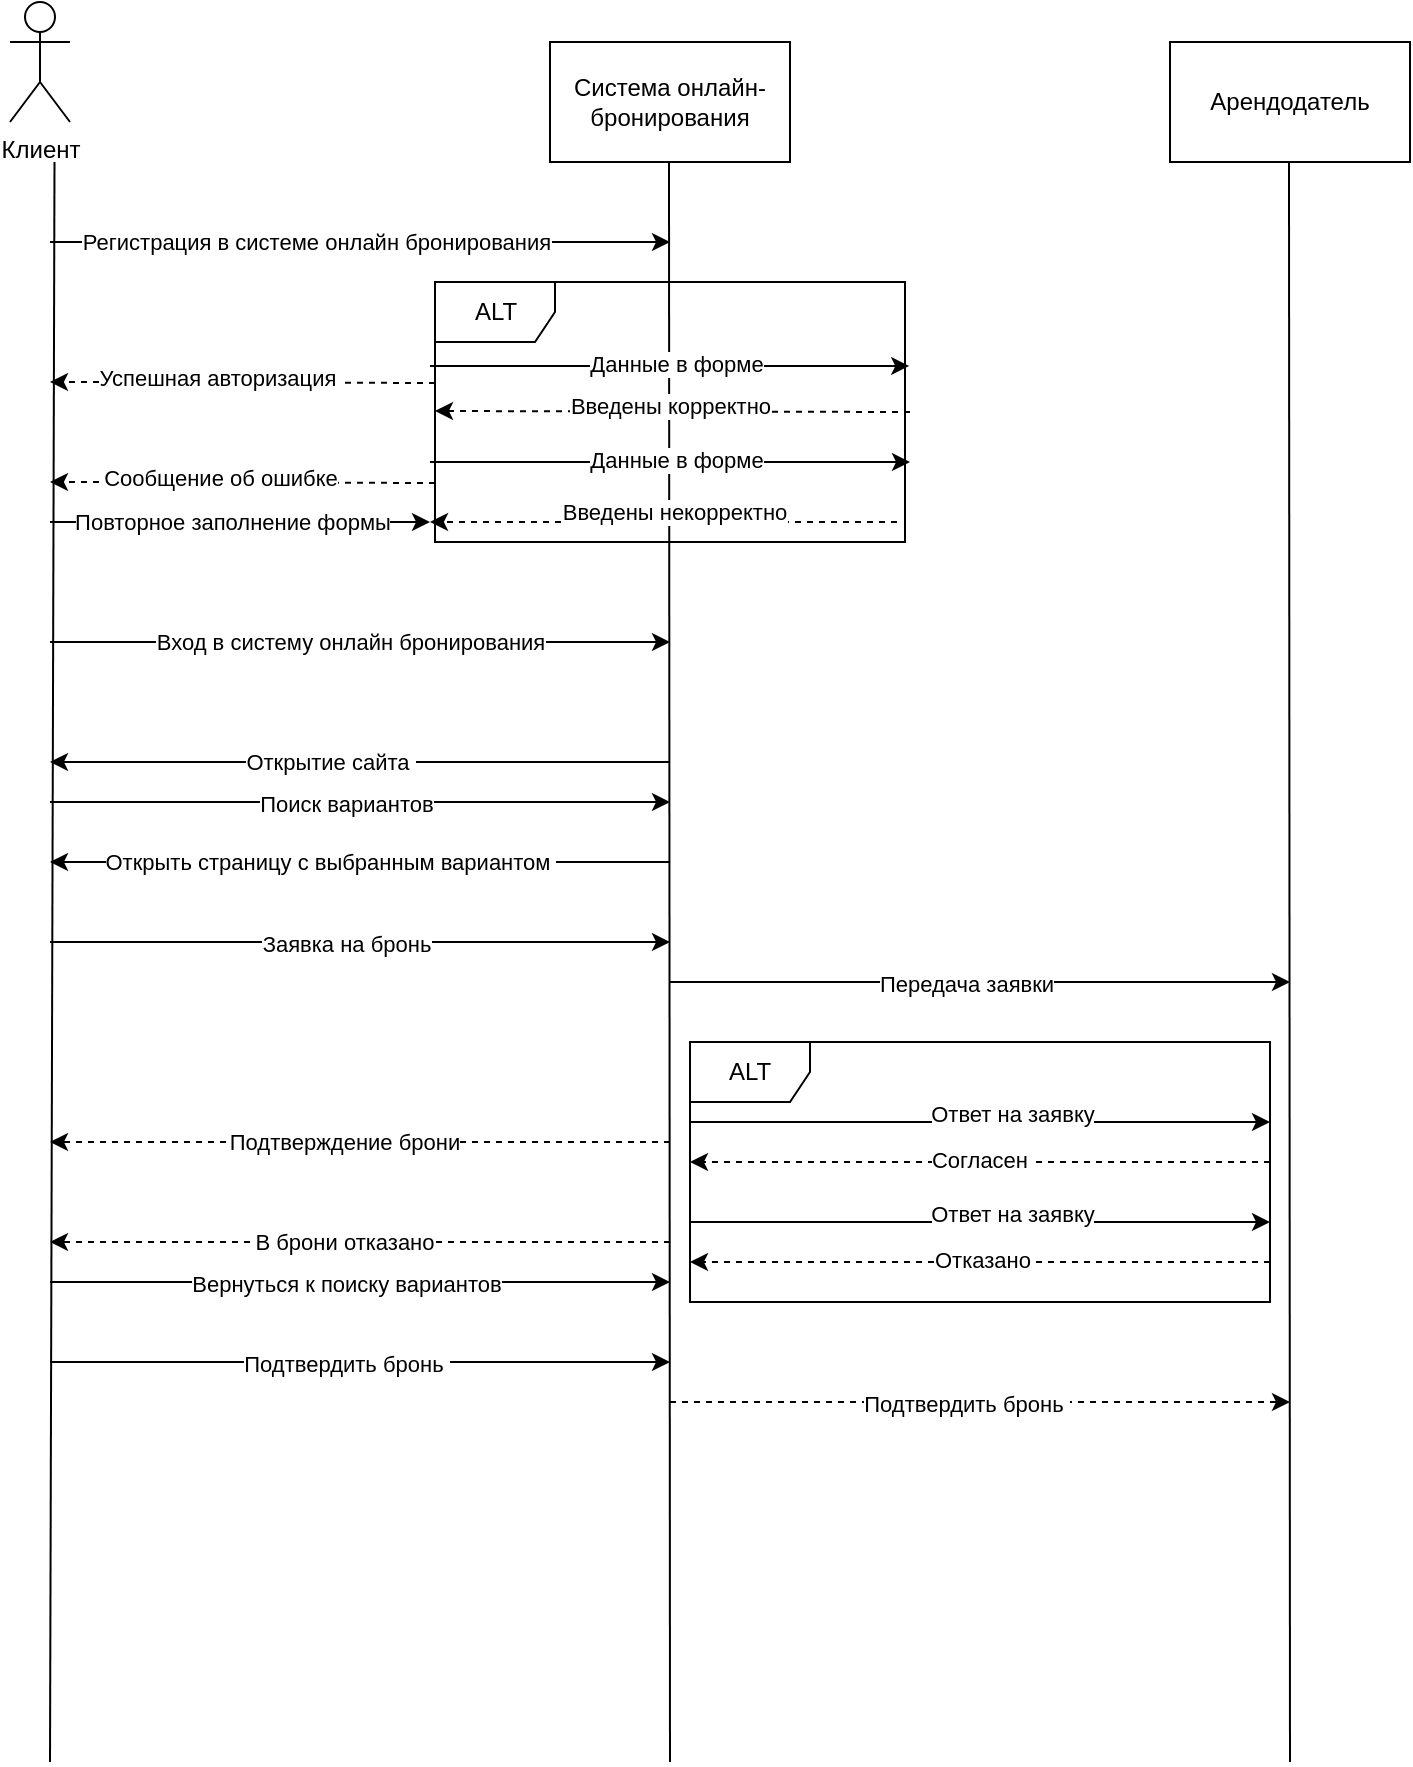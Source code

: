 <mxfile version="23.1.6" type="device">
  <diagram name="Страница — 1" id="5FJxC5Fb4xRaFKHRIP4r">
    <mxGraphModel dx="1002" dy="569" grid="1" gridSize="10" guides="1" tooltips="1" connect="1" arrows="1" fold="1" page="1" pageScale="1" pageWidth="827" pageHeight="1169" math="0" shadow="0">
      <root>
        <mxCell id="0" />
        <mxCell id="1" parent="0" />
        <mxCell id="4xBLG717MVOn3-j-gdb_-2" value="Клиент" style="shape=umlActor;verticalLabelPosition=bottom;verticalAlign=top;html=1;" vertex="1" parent="1">
          <mxGeometry x="40" y="40" width="30" height="60" as="geometry" />
        </mxCell>
        <mxCell id="4xBLG717MVOn3-j-gdb_-3" value="Арендодатель" style="rounded=0;whiteSpace=wrap;html=1;" vertex="1" parent="1">
          <mxGeometry x="620" y="60" width="120" height="60" as="geometry" />
        </mxCell>
        <mxCell id="4xBLG717MVOn3-j-gdb_-4" value="Система онлайн-бронирования" style="rounded=0;whiteSpace=wrap;html=1;" vertex="1" parent="1">
          <mxGeometry x="310" y="60" width="120" height="60" as="geometry" />
        </mxCell>
        <mxCell id="4xBLG717MVOn3-j-gdb_-8" value="" style="endArrow=none;html=1;rounded=0;" edge="1" parent="1">
          <mxGeometry width="50" height="50" relative="1" as="geometry">
            <mxPoint x="370" y="920" as="sourcePoint" />
            <mxPoint x="369.5" y="120" as="targetPoint" />
          </mxGeometry>
        </mxCell>
        <mxCell id="4xBLG717MVOn3-j-gdb_-9" value="" style="endArrow=none;html=1;rounded=0;" edge="1" parent="1">
          <mxGeometry width="50" height="50" relative="1" as="geometry">
            <mxPoint x="680" y="920" as="sourcePoint" />
            <mxPoint x="679.5" y="120" as="targetPoint" />
          </mxGeometry>
        </mxCell>
        <mxCell id="4xBLG717MVOn3-j-gdb_-10" value="" style="endArrow=none;html=1;rounded=0;" edge="1" parent="1">
          <mxGeometry width="50" height="50" relative="1" as="geometry">
            <mxPoint x="60" y="920" as="sourcePoint" />
            <mxPoint x="62.25" y="120" as="targetPoint" />
          </mxGeometry>
        </mxCell>
        <mxCell id="4xBLG717MVOn3-j-gdb_-11" value="" style="endArrow=classic;html=1;rounded=0;" edge="1" parent="1">
          <mxGeometry width="50" height="50" relative="1" as="geometry">
            <mxPoint x="60" y="160" as="sourcePoint" />
            <mxPoint x="370" y="160" as="targetPoint" />
          </mxGeometry>
        </mxCell>
        <mxCell id="4xBLG717MVOn3-j-gdb_-19" value="Регистрация в системе онлайн бронирования" style="edgeLabel;html=1;align=center;verticalAlign=middle;resizable=0;points=[];" vertex="1" connectable="0" parent="4xBLG717MVOn3-j-gdb_-11">
          <mxGeometry x="-0.143" relative="1" as="geometry">
            <mxPoint as="offset" />
          </mxGeometry>
        </mxCell>
        <mxCell id="4xBLG717MVOn3-j-gdb_-26" value="ALT" style="shape=umlFrame;whiteSpace=wrap;html=1;pointerEvents=0;" vertex="1" parent="1">
          <mxGeometry x="252.5" y="180" width="235" height="130" as="geometry" />
        </mxCell>
        <mxCell id="4xBLG717MVOn3-j-gdb_-29" value="" style="endArrow=classic;html=1;rounded=0;entryX=1.009;entryY=0.323;entryDx=0;entryDy=0;entryPerimeter=0;" edge="1" parent="1" target="4xBLG717MVOn3-j-gdb_-26">
          <mxGeometry width="50" height="50" relative="1" as="geometry">
            <mxPoint x="250" y="222" as="sourcePoint" />
            <mxPoint x="477.82" y="221.24" as="targetPoint" />
          </mxGeometry>
        </mxCell>
        <mxCell id="4xBLG717MVOn3-j-gdb_-30" value="Данные в форме" style="edgeLabel;html=1;align=center;verticalAlign=middle;resizable=0;points=[];" vertex="1" connectable="0" parent="4xBLG717MVOn3-j-gdb_-29">
          <mxGeometry x="0.232" y="2" relative="1" as="geometry">
            <mxPoint x="-25" y="1" as="offset" />
          </mxGeometry>
        </mxCell>
        <mxCell id="4xBLG717MVOn3-j-gdb_-34" value="" style="endArrow=classic;html=1;rounded=0;" edge="1" parent="1">
          <mxGeometry width="50" height="50" relative="1" as="geometry">
            <mxPoint x="250" y="270" as="sourcePoint" />
            <mxPoint x="490" y="270" as="targetPoint" />
          </mxGeometry>
        </mxCell>
        <mxCell id="4xBLG717MVOn3-j-gdb_-35" value="Данные в форме" style="edgeLabel;html=1;align=center;verticalAlign=middle;resizable=0;points=[];" vertex="1" connectable="0" parent="4xBLG717MVOn3-j-gdb_-34">
          <mxGeometry x="0.232" y="2" relative="1" as="geometry">
            <mxPoint x="-25" y="1" as="offset" />
          </mxGeometry>
        </mxCell>
        <mxCell id="4xBLG717MVOn3-j-gdb_-36" value="" style="endArrow=classic;html=1;rounded=0;dashed=1;exitX=0.991;exitY=0.538;exitDx=0;exitDy=0;exitPerimeter=0;" edge="1" parent="1">
          <mxGeometry width="50" height="50" relative="1" as="geometry">
            <mxPoint x="483.5" y="300" as="sourcePoint" />
            <mxPoint x="250" y="300" as="targetPoint" />
          </mxGeometry>
        </mxCell>
        <mxCell id="4xBLG717MVOn3-j-gdb_-37" value="Введены некорректно" style="edgeLabel;html=1;align=center;verticalAlign=middle;resizable=0;points=[];" vertex="1" connectable="0" parent="4xBLG717MVOn3-j-gdb_-36">
          <mxGeometry x="-0.156" y="-1" relative="1" as="geometry">
            <mxPoint x="-13" y="-4" as="offset" />
          </mxGeometry>
        </mxCell>
        <mxCell id="4xBLG717MVOn3-j-gdb_-38" value="" style="endArrow=classic;html=1;rounded=0;" edge="1" parent="1">
          <mxGeometry width="50" height="50" relative="1" as="geometry">
            <mxPoint x="60" y="360" as="sourcePoint" />
            <mxPoint x="370" y="360" as="targetPoint" />
          </mxGeometry>
        </mxCell>
        <mxCell id="4xBLG717MVOn3-j-gdb_-45" value="Вход в систему онлайн бронирования" style="edgeLabel;html=1;align=center;verticalAlign=middle;resizable=0;points=[];" vertex="1" connectable="0" parent="4xBLG717MVOn3-j-gdb_-38">
          <mxGeometry x="0.155" y="-2" relative="1" as="geometry">
            <mxPoint x="-29" y="-2" as="offset" />
          </mxGeometry>
        </mxCell>
        <mxCell id="4xBLG717MVOn3-j-gdb_-39" value="" style="endArrow=classic;html=1;rounded=0;dashed=1;" edge="1" parent="1">
          <mxGeometry width="50" height="50" relative="1" as="geometry">
            <mxPoint x="490" y="245" as="sourcePoint" />
            <mxPoint x="252.5" y="244.5" as="targetPoint" />
          </mxGeometry>
        </mxCell>
        <mxCell id="4xBLG717MVOn3-j-gdb_-40" value="Введены корректно" style="edgeLabel;html=1;align=center;verticalAlign=middle;resizable=0;points=[];" vertex="1" connectable="0" parent="4xBLG717MVOn3-j-gdb_-39">
          <mxGeometry x="-0.246" y="-3" relative="1" as="geometry">
            <mxPoint x="-31" as="offset" />
          </mxGeometry>
        </mxCell>
        <mxCell id="4xBLG717MVOn3-j-gdb_-41" value="" style="endArrow=classic;html=1;rounded=0;dashed=1;" edge="1" parent="1">
          <mxGeometry width="50" height="50" relative="1" as="geometry">
            <mxPoint x="252.5" y="230.5" as="sourcePoint" />
            <mxPoint x="60" y="230" as="targetPoint" />
          </mxGeometry>
        </mxCell>
        <mxCell id="4xBLG717MVOn3-j-gdb_-42" value="Успешная авторизация&amp;nbsp;" style="edgeLabel;html=1;align=center;verticalAlign=middle;resizable=0;points=[];" vertex="1" connectable="0" parent="4xBLG717MVOn3-j-gdb_-41">
          <mxGeometry x="0.117" y="-2" relative="1" as="geometry">
            <mxPoint as="offset" />
          </mxGeometry>
        </mxCell>
        <mxCell id="4xBLG717MVOn3-j-gdb_-43" value="" style="endArrow=classic;html=1;rounded=0;dashed=1;" edge="1" parent="1">
          <mxGeometry width="50" height="50" relative="1" as="geometry">
            <mxPoint x="252.5" y="280.5" as="sourcePoint" />
            <mxPoint x="60" y="280" as="targetPoint" />
          </mxGeometry>
        </mxCell>
        <mxCell id="4xBLG717MVOn3-j-gdb_-44" value="Сообщение об ошибке" style="edgeLabel;html=1;align=center;verticalAlign=middle;resizable=0;points=[];" vertex="1" connectable="0" parent="4xBLG717MVOn3-j-gdb_-43">
          <mxGeometry x="0.117" y="-2" relative="1" as="geometry">
            <mxPoint as="offset" />
          </mxGeometry>
        </mxCell>
        <mxCell id="4xBLG717MVOn3-j-gdb_-47" value="" style="endArrow=classic;html=1;rounded=0;" edge="1" parent="1">
          <mxGeometry width="50" height="50" relative="1" as="geometry">
            <mxPoint x="370" y="420" as="sourcePoint" />
            <mxPoint x="60" y="420" as="targetPoint" />
          </mxGeometry>
        </mxCell>
        <mxCell id="4xBLG717MVOn3-j-gdb_-48" value="Открытие сайта&amp;nbsp;" style="edgeLabel;html=1;align=center;verticalAlign=middle;resizable=0;points=[];" vertex="1" connectable="0" parent="4xBLG717MVOn3-j-gdb_-47">
          <mxGeometry x="-0.148" y="3" relative="1" as="geometry">
            <mxPoint x="-38" y="-3" as="offset" />
          </mxGeometry>
        </mxCell>
        <mxCell id="4xBLG717MVOn3-j-gdb_-49" value="" style="endArrow=classic;html=1;rounded=0;" edge="1" parent="1">
          <mxGeometry width="50" height="50" relative="1" as="geometry">
            <mxPoint x="60" y="510" as="sourcePoint" />
            <mxPoint x="370" y="510" as="targetPoint" />
          </mxGeometry>
        </mxCell>
        <mxCell id="4xBLG717MVOn3-j-gdb_-50" value="Заявка на бронь" style="edgeLabel;html=1;align=center;verticalAlign=middle;resizable=0;points=[];" vertex="1" connectable="0" parent="4xBLG717MVOn3-j-gdb_-49">
          <mxGeometry x="-0.045" y="-1" relative="1" as="geometry">
            <mxPoint as="offset" />
          </mxGeometry>
        </mxCell>
        <mxCell id="4xBLG717MVOn3-j-gdb_-51" value="" style="endArrow=classic;html=1;rounded=0;" edge="1" parent="1">
          <mxGeometry width="50" height="50" relative="1" as="geometry">
            <mxPoint x="370" y="530" as="sourcePoint" />
            <mxPoint x="680" y="530" as="targetPoint" />
          </mxGeometry>
        </mxCell>
        <mxCell id="4xBLG717MVOn3-j-gdb_-52" value="Передача заявки" style="edgeLabel;html=1;align=center;verticalAlign=middle;resizable=0;points=[];" vertex="1" connectable="0" parent="4xBLG717MVOn3-j-gdb_-51">
          <mxGeometry x="-0.045" y="-1" relative="1" as="geometry">
            <mxPoint as="offset" />
          </mxGeometry>
        </mxCell>
        <mxCell id="4xBLG717MVOn3-j-gdb_-53" value="ALT" style="shape=umlFrame;whiteSpace=wrap;html=1;pointerEvents=0;" vertex="1" parent="1">
          <mxGeometry x="380" y="560" width="290" height="130" as="geometry" />
        </mxCell>
        <mxCell id="4xBLG717MVOn3-j-gdb_-54" value="" style="endArrow=classic;html=1;rounded=0;" edge="1" parent="1">
          <mxGeometry width="50" height="50" relative="1" as="geometry">
            <mxPoint x="380" y="600" as="sourcePoint" />
            <mxPoint x="670" y="600" as="targetPoint" />
          </mxGeometry>
        </mxCell>
        <mxCell id="4xBLG717MVOn3-j-gdb_-55" value="Ответ на заявку" style="edgeLabel;html=1;align=center;verticalAlign=middle;resizable=0;points=[];" vertex="1" connectable="0" parent="4xBLG717MVOn3-j-gdb_-54">
          <mxGeometry x="0.106" y="4" relative="1" as="geometry">
            <mxPoint as="offset" />
          </mxGeometry>
        </mxCell>
        <mxCell id="4xBLG717MVOn3-j-gdb_-59" value="" style="endArrow=classic;html=1;rounded=0;dashed=1;" edge="1" parent="1">
          <mxGeometry width="50" height="50" relative="1" as="geometry">
            <mxPoint x="670" y="620" as="sourcePoint" />
            <mxPoint x="380" y="620" as="targetPoint" />
          </mxGeometry>
        </mxCell>
        <mxCell id="4xBLG717MVOn3-j-gdb_-60" value="Согласен&amp;nbsp;" style="edgeLabel;html=1;align=center;verticalAlign=middle;resizable=0;points=[];" vertex="1" connectable="0" parent="4xBLG717MVOn3-j-gdb_-59">
          <mxGeometry x="-0.499" y="-1" relative="1" as="geometry">
            <mxPoint x="-72" as="offset" />
          </mxGeometry>
        </mxCell>
        <mxCell id="4xBLG717MVOn3-j-gdb_-61" value="" style="endArrow=classic;html=1;rounded=0;" edge="1" parent="1">
          <mxGeometry width="50" height="50" relative="1" as="geometry">
            <mxPoint x="380" y="650" as="sourcePoint" />
            <mxPoint x="670" y="650" as="targetPoint" />
          </mxGeometry>
        </mxCell>
        <mxCell id="4xBLG717MVOn3-j-gdb_-62" value="Ответ на заявку" style="edgeLabel;html=1;align=center;verticalAlign=middle;resizable=0;points=[];" vertex="1" connectable="0" parent="4xBLG717MVOn3-j-gdb_-61">
          <mxGeometry x="0.106" y="4" relative="1" as="geometry">
            <mxPoint as="offset" />
          </mxGeometry>
        </mxCell>
        <mxCell id="4xBLG717MVOn3-j-gdb_-63" value="" style="endArrow=classic;html=1;rounded=0;dashed=1;" edge="1" parent="1">
          <mxGeometry width="50" height="50" relative="1" as="geometry">
            <mxPoint x="670" y="670" as="sourcePoint" />
            <mxPoint x="380" y="670" as="targetPoint" />
          </mxGeometry>
        </mxCell>
        <mxCell id="4xBLG717MVOn3-j-gdb_-64" value="Отказано" style="edgeLabel;html=1;align=center;verticalAlign=middle;resizable=0;points=[];" vertex="1" connectable="0" parent="4xBLG717MVOn3-j-gdb_-63">
          <mxGeometry x="-0.499" y="-1" relative="1" as="geometry">
            <mxPoint x="-72" as="offset" />
          </mxGeometry>
        </mxCell>
        <mxCell id="4xBLG717MVOn3-j-gdb_-65" value="" style="endArrow=classic;html=1;rounded=0;dashed=1;" edge="1" parent="1">
          <mxGeometry width="50" height="50" relative="1" as="geometry">
            <mxPoint x="370" y="610" as="sourcePoint" />
            <mxPoint x="60" y="610" as="targetPoint" />
          </mxGeometry>
        </mxCell>
        <mxCell id="4xBLG717MVOn3-j-gdb_-66" value="Подтверждение брони" style="edgeLabel;html=1;align=center;verticalAlign=middle;resizable=0;points=[];" vertex="1" connectable="0" parent="4xBLG717MVOn3-j-gdb_-65">
          <mxGeometry x="0.05" relative="1" as="geometry">
            <mxPoint as="offset" />
          </mxGeometry>
        </mxCell>
        <mxCell id="4xBLG717MVOn3-j-gdb_-67" value="" style="endArrow=classic;html=1;rounded=0;dashed=1;" edge="1" parent="1">
          <mxGeometry width="50" height="50" relative="1" as="geometry">
            <mxPoint x="370" y="660" as="sourcePoint" />
            <mxPoint x="60" y="660" as="targetPoint" />
          </mxGeometry>
        </mxCell>
        <mxCell id="4xBLG717MVOn3-j-gdb_-68" value="В брони отказано" style="edgeLabel;html=1;align=center;verticalAlign=middle;resizable=0;points=[];" vertex="1" connectable="0" parent="4xBLG717MVOn3-j-gdb_-67">
          <mxGeometry x="0.05" relative="1" as="geometry">
            <mxPoint as="offset" />
          </mxGeometry>
        </mxCell>
        <mxCell id="4xBLG717MVOn3-j-gdb_-69" value="" style="endArrow=classic;html=1;rounded=0;" edge="1" parent="1">
          <mxGeometry width="50" height="50" relative="1" as="geometry">
            <mxPoint x="60" y="300" as="sourcePoint" />
            <mxPoint x="250" y="300" as="targetPoint" />
          </mxGeometry>
        </mxCell>
        <mxCell id="4xBLG717MVOn3-j-gdb_-70" value="Повторное заполнение формы" style="edgeLabel;html=1;align=center;verticalAlign=middle;resizable=0;points=[];" vertex="1" connectable="0" parent="4xBLG717MVOn3-j-gdb_-69">
          <mxGeometry x="0.352" relative="1" as="geometry">
            <mxPoint x="-38" as="offset" />
          </mxGeometry>
        </mxCell>
        <mxCell id="4xBLG717MVOn3-j-gdb_-71" value="" style="endArrow=classic;html=1;rounded=0;" edge="1" parent="1">
          <mxGeometry width="50" height="50" relative="1" as="geometry">
            <mxPoint x="60" y="440" as="sourcePoint" />
            <mxPoint x="370" y="440" as="targetPoint" />
          </mxGeometry>
        </mxCell>
        <mxCell id="4xBLG717MVOn3-j-gdb_-72" value="Поиск вариантов" style="edgeLabel;html=1;align=center;verticalAlign=middle;resizable=0;points=[];" vertex="1" connectable="0" parent="4xBLG717MVOn3-j-gdb_-71">
          <mxGeometry x="-0.045" y="-1" relative="1" as="geometry">
            <mxPoint as="offset" />
          </mxGeometry>
        </mxCell>
        <mxCell id="4xBLG717MVOn3-j-gdb_-73" value="" style="endArrow=classic;html=1;rounded=0;" edge="1" parent="1">
          <mxGeometry width="50" height="50" relative="1" as="geometry">
            <mxPoint x="370" y="470" as="sourcePoint" />
            <mxPoint x="60" y="470" as="targetPoint" />
          </mxGeometry>
        </mxCell>
        <mxCell id="4xBLG717MVOn3-j-gdb_-74" value="Открыть страницу с выбранным вариантом&amp;nbsp;" style="edgeLabel;html=1;align=center;verticalAlign=middle;resizable=0;points=[];" vertex="1" connectable="0" parent="4xBLG717MVOn3-j-gdb_-73">
          <mxGeometry x="-0.148" y="3" relative="1" as="geometry">
            <mxPoint x="-38" y="-3" as="offset" />
          </mxGeometry>
        </mxCell>
        <mxCell id="4xBLG717MVOn3-j-gdb_-75" value="" style="endArrow=classic;html=1;rounded=0;" edge="1" parent="1">
          <mxGeometry width="50" height="50" relative="1" as="geometry">
            <mxPoint x="60" y="720" as="sourcePoint" />
            <mxPoint x="370" y="720" as="targetPoint" />
          </mxGeometry>
        </mxCell>
        <mxCell id="4xBLG717MVOn3-j-gdb_-76" value="Подтвердить бронь&amp;nbsp;" style="edgeLabel;html=1;align=center;verticalAlign=middle;resizable=0;points=[];" vertex="1" connectable="0" parent="4xBLG717MVOn3-j-gdb_-75">
          <mxGeometry x="-0.045" y="-1" relative="1" as="geometry">
            <mxPoint as="offset" />
          </mxGeometry>
        </mxCell>
        <mxCell id="4xBLG717MVOn3-j-gdb_-77" value="" style="endArrow=classic;html=1;rounded=0;dashed=1;" edge="1" parent="1">
          <mxGeometry width="50" height="50" relative="1" as="geometry">
            <mxPoint x="370" y="740" as="sourcePoint" />
            <mxPoint x="680" y="740" as="targetPoint" />
          </mxGeometry>
        </mxCell>
        <mxCell id="4xBLG717MVOn3-j-gdb_-78" value="Подтвердить бронь&amp;nbsp;" style="edgeLabel;html=1;align=center;verticalAlign=middle;resizable=0;points=[];" vertex="1" connectable="0" parent="4xBLG717MVOn3-j-gdb_-77">
          <mxGeometry x="-0.045" y="-1" relative="1" as="geometry">
            <mxPoint as="offset" />
          </mxGeometry>
        </mxCell>
        <mxCell id="4xBLG717MVOn3-j-gdb_-81" value="" style="endArrow=classic;html=1;rounded=0;" edge="1" parent="1">
          <mxGeometry width="50" height="50" relative="1" as="geometry">
            <mxPoint x="60" y="680" as="sourcePoint" />
            <mxPoint x="370" y="680" as="targetPoint" />
          </mxGeometry>
        </mxCell>
        <mxCell id="4xBLG717MVOn3-j-gdb_-82" value="Вернуться к поиску вариантов" style="edgeLabel;html=1;align=center;verticalAlign=middle;resizable=0;points=[];" vertex="1" connectable="0" parent="4xBLG717MVOn3-j-gdb_-81">
          <mxGeometry x="-0.045" y="-1" relative="1" as="geometry">
            <mxPoint as="offset" />
          </mxGeometry>
        </mxCell>
      </root>
    </mxGraphModel>
  </diagram>
</mxfile>

